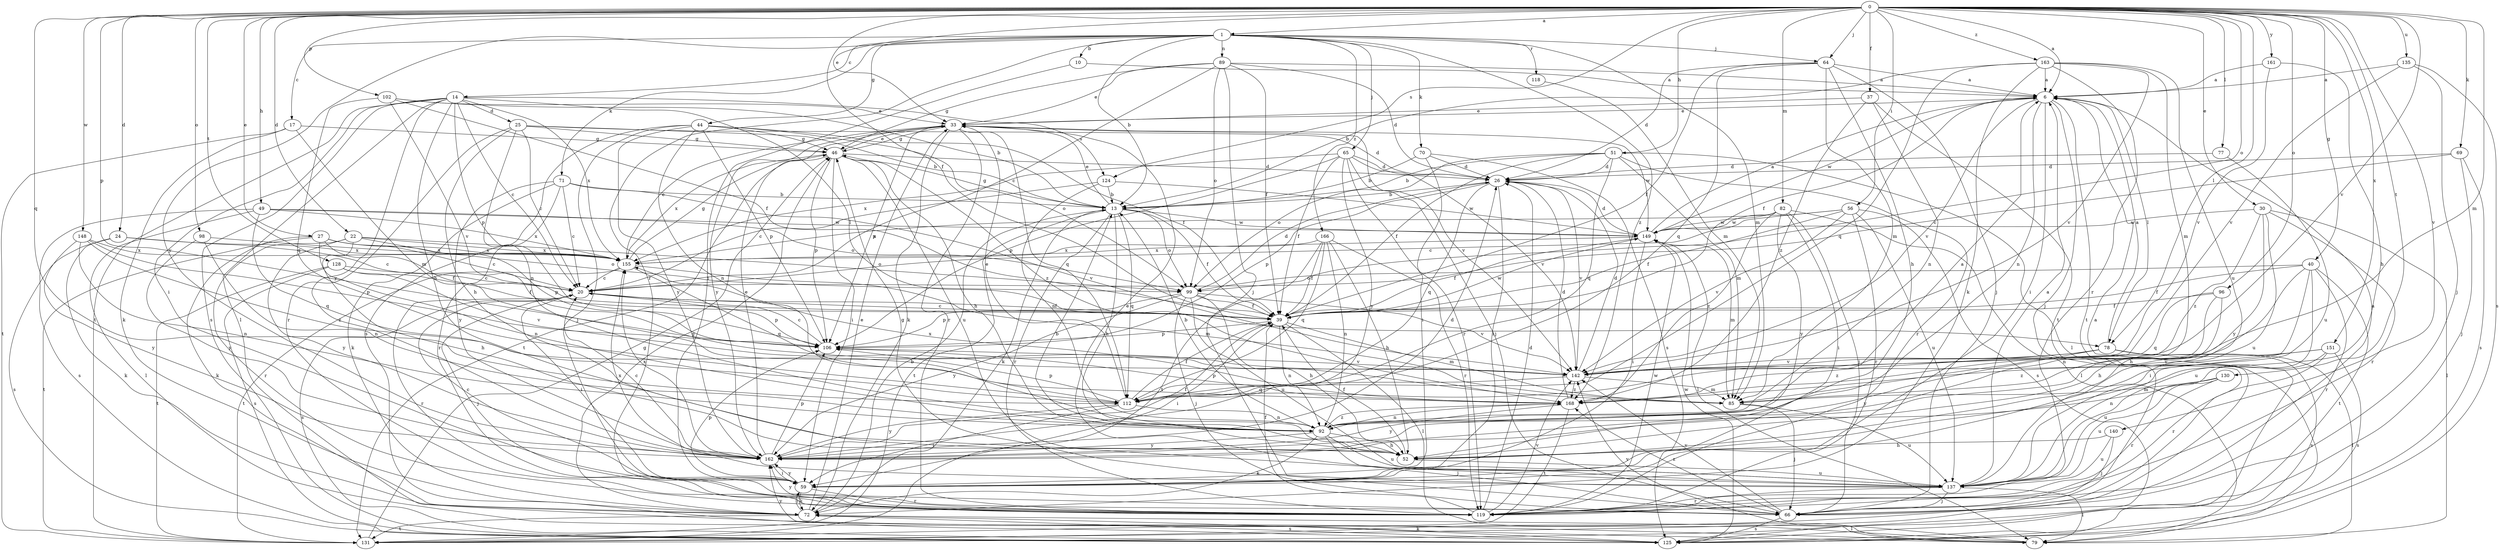 strict digraph  {
0;
1;
6;
10;
13;
14;
17;
20;
22;
24;
25;
26;
27;
30;
33;
37;
39;
40;
44;
46;
49;
51;
52;
56;
59;
64;
65;
66;
69;
70;
71;
72;
77;
78;
79;
82;
85;
89;
92;
96;
98;
99;
102;
106;
112;
118;
119;
124;
125;
128;
130;
131;
135;
137;
140;
142;
148;
149;
151;
155;
161;
162;
163;
166;
168;
0 -> 1  [label=a];
0 -> 6  [label=a];
0 -> 22  [label=d];
0 -> 24  [label=d];
0 -> 27  [label=e];
0 -> 30  [label=e];
0 -> 33  [label=e];
0 -> 37  [label=f];
0 -> 39  [label=f];
0 -> 40  [label=g];
0 -> 49  [label=h];
0 -> 51  [label=h];
0 -> 56  [label=i];
0 -> 64  [label=j];
0 -> 69  [label=k];
0 -> 77  [label=l];
0 -> 78  [label=l];
0 -> 82  [label=m];
0 -> 85  [label=m];
0 -> 96  [label=o];
0 -> 98  [label=o];
0 -> 99  [label=o];
0 -> 102  [label=p];
0 -> 106  [label=p];
0 -> 112  [label=q];
0 -> 124  [label=s];
0 -> 128  [label=t];
0 -> 130  [label=t];
0 -> 135  [label=u];
0 -> 140  [label=v];
0 -> 142  [label=v];
0 -> 148  [label=w];
0 -> 151  [label=x];
0 -> 161  [label=y];
0 -> 163  [label=z];
1 -> 10  [label=b];
1 -> 13  [label=b];
1 -> 14  [label=c];
1 -> 17  [label=c];
1 -> 44  [label=g];
1 -> 64  [label=j];
1 -> 65  [label=j];
1 -> 70  [label=k];
1 -> 71  [label=k];
1 -> 85  [label=m];
1 -> 89  [label=n];
1 -> 118  [label=r];
1 -> 119  [label=r];
1 -> 162  [label=y];
1 -> 166  [label=z];
1 -> 168  [label=z];
6 -> 33  [label=e];
6 -> 39  [label=f];
6 -> 59  [label=i];
6 -> 66  [label=j];
6 -> 78  [label=l];
6 -> 92  [label=n];
6 -> 131  [label=t];
6 -> 142  [label=v];
6 -> 149  [label=w];
10 -> 6  [label=a];
10 -> 59  [label=i];
13 -> 33  [label=e];
13 -> 39  [label=f];
13 -> 46  [label=g];
13 -> 52  [label=h];
13 -> 72  [label=k];
13 -> 99  [label=o];
13 -> 112  [label=q];
13 -> 119  [label=r];
13 -> 131  [label=t];
13 -> 149  [label=w];
14 -> 20  [label=c];
14 -> 25  [label=d];
14 -> 52  [label=h];
14 -> 59  [label=i];
14 -> 78  [label=l];
14 -> 79  [label=l];
14 -> 106  [label=p];
14 -> 124  [label=s];
14 -> 125  [label=s];
14 -> 131  [label=t];
14 -> 155  [label=x];
14 -> 162  [label=y];
17 -> 46  [label=g];
17 -> 72  [label=k];
17 -> 85  [label=m];
17 -> 131  [label=t];
20 -> 39  [label=f];
20 -> 59  [label=i];
20 -> 66  [label=j];
20 -> 106  [label=p];
20 -> 119  [label=r];
20 -> 125  [label=s];
22 -> 52  [label=h];
22 -> 99  [label=o];
22 -> 106  [label=p];
22 -> 119  [label=r];
22 -> 155  [label=x];
22 -> 162  [label=y];
24 -> 20  [label=c];
24 -> 72  [label=k];
24 -> 125  [label=s];
24 -> 155  [label=x];
25 -> 13  [label=b];
25 -> 20  [label=c];
25 -> 26  [label=d];
25 -> 46  [label=g];
25 -> 52  [label=h];
25 -> 92  [label=n];
25 -> 119  [label=r];
26 -> 13  [label=b];
26 -> 59  [label=i];
26 -> 106  [label=p];
26 -> 112  [label=q];
26 -> 142  [label=v];
27 -> 20  [label=c];
27 -> 39  [label=f];
27 -> 72  [label=k];
27 -> 92  [label=n];
27 -> 99  [label=o];
27 -> 131  [label=t];
27 -> 155  [label=x];
30 -> 79  [label=l];
30 -> 119  [label=r];
30 -> 137  [label=u];
30 -> 149  [label=w];
30 -> 162  [label=y];
30 -> 168  [label=z];
33 -> 46  [label=g];
33 -> 72  [label=k];
33 -> 106  [label=p];
33 -> 112  [label=q];
33 -> 119  [label=r];
33 -> 142  [label=v];
33 -> 149  [label=w];
33 -> 162  [label=y];
37 -> 33  [label=e];
37 -> 92  [label=n];
37 -> 131  [label=t];
37 -> 168  [label=z];
39 -> 20  [label=c];
39 -> 59  [label=i];
39 -> 79  [label=l];
39 -> 85  [label=m];
39 -> 92  [label=n];
39 -> 106  [label=p];
39 -> 149  [label=w];
40 -> 39  [label=f];
40 -> 52  [label=h];
40 -> 59  [label=i];
40 -> 99  [label=o];
40 -> 119  [label=r];
40 -> 131  [label=t];
40 -> 137  [label=u];
44 -> 39  [label=f];
44 -> 46  [label=g];
44 -> 66  [label=j];
44 -> 92  [label=n];
44 -> 99  [label=o];
44 -> 106  [label=p];
44 -> 125  [label=s];
44 -> 162  [label=y];
46 -> 26  [label=d];
46 -> 33  [label=e];
46 -> 52  [label=h];
46 -> 59  [label=i];
46 -> 106  [label=p];
46 -> 131  [label=t];
46 -> 137  [label=u];
46 -> 155  [label=x];
46 -> 168  [label=z];
49 -> 79  [label=l];
49 -> 99  [label=o];
49 -> 112  [label=q];
49 -> 125  [label=s];
49 -> 149  [label=w];
49 -> 155  [label=x];
51 -> 13  [label=b];
51 -> 26  [label=d];
51 -> 39  [label=f];
51 -> 79  [label=l];
51 -> 85  [label=m];
51 -> 99  [label=o];
51 -> 112  [label=q];
51 -> 119  [label=r];
52 -> 13  [label=b];
52 -> 39  [label=f];
52 -> 137  [label=u];
56 -> 20  [label=c];
56 -> 39  [label=f];
56 -> 119  [label=r];
56 -> 125  [label=s];
56 -> 137  [label=u];
56 -> 142  [label=v];
56 -> 149  [label=w];
59 -> 20  [label=c];
59 -> 72  [label=k];
59 -> 106  [label=p];
59 -> 119  [label=r];
59 -> 162  [label=y];
64 -> 6  [label=a];
64 -> 26  [label=d];
64 -> 39  [label=f];
64 -> 52  [label=h];
64 -> 66  [label=j];
64 -> 85  [label=m];
64 -> 112  [label=q];
65 -> 26  [label=d];
65 -> 39  [label=f];
65 -> 66  [label=j];
65 -> 106  [label=p];
65 -> 119  [label=r];
65 -> 142  [label=v];
65 -> 155  [label=x];
65 -> 162  [label=y];
66 -> 6  [label=a];
66 -> 125  [label=s];
66 -> 142  [label=v];
66 -> 168  [label=z];
69 -> 20  [label=c];
69 -> 26  [label=d];
69 -> 66  [label=j];
69 -> 125  [label=s];
70 -> 13  [label=b];
70 -> 26  [label=d];
70 -> 59  [label=i];
70 -> 125  [label=s];
71 -> 13  [label=b];
71 -> 20  [label=c];
71 -> 72  [label=k];
71 -> 119  [label=r];
71 -> 142  [label=v];
71 -> 162  [label=y];
72 -> 13  [label=b];
72 -> 33  [label=e];
72 -> 46  [label=g];
72 -> 59  [label=i];
72 -> 79  [label=l];
72 -> 125  [label=s];
72 -> 131  [label=t];
77 -> 26  [label=d];
77 -> 137  [label=u];
78 -> 6  [label=a];
78 -> 79  [label=l];
78 -> 125  [label=s];
78 -> 142  [label=v];
78 -> 162  [label=y];
78 -> 168  [label=z];
79 -> 142  [label=v];
79 -> 162  [label=y];
82 -> 59  [label=i];
82 -> 66  [label=j];
82 -> 79  [label=l];
82 -> 149  [label=w];
82 -> 155  [label=x];
82 -> 162  [label=y];
82 -> 168  [label=z];
85 -> 66  [label=j];
85 -> 137  [label=u];
89 -> 6  [label=a];
89 -> 20  [label=c];
89 -> 26  [label=d];
89 -> 33  [label=e];
89 -> 39  [label=f];
89 -> 46  [label=g];
89 -> 66  [label=j];
89 -> 99  [label=o];
92 -> 6  [label=a];
92 -> 13  [label=b];
92 -> 52  [label=h];
92 -> 66  [label=j];
92 -> 72  [label=k];
92 -> 137  [label=u];
92 -> 162  [label=y];
92 -> 168  [label=z];
96 -> 39  [label=f];
96 -> 52  [label=h];
96 -> 92  [label=n];
96 -> 112  [label=q];
98 -> 92  [label=n];
98 -> 155  [label=x];
98 -> 162  [label=y];
99 -> 26  [label=d];
99 -> 39  [label=f];
99 -> 52  [label=h];
99 -> 66  [label=j];
99 -> 106  [label=p];
99 -> 137  [label=u];
99 -> 142  [label=v];
99 -> 162  [label=y];
102 -> 13  [label=b];
102 -> 33  [label=e];
102 -> 39  [label=f];
102 -> 112  [label=q];
102 -> 142  [label=v];
106 -> 20  [label=c];
106 -> 142  [label=v];
112 -> 33  [label=e];
112 -> 39  [label=f];
112 -> 59  [label=i];
112 -> 92  [label=n];
112 -> 106  [label=p];
112 -> 162  [label=y];
118 -> 85  [label=m];
119 -> 26  [label=d];
119 -> 39  [label=f];
119 -> 142  [label=v];
119 -> 149  [label=w];
119 -> 162  [label=y];
124 -> 13  [label=b];
124 -> 20  [label=c];
124 -> 92  [label=n];
124 -> 149  [label=w];
125 -> 6  [label=a];
125 -> 72  [label=k];
125 -> 149  [label=w];
128 -> 20  [label=c];
128 -> 39  [label=f];
128 -> 125  [label=s];
128 -> 131  [label=t];
128 -> 142  [label=v];
130 -> 85  [label=m];
130 -> 92  [label=n];
130 -> 119  [label=r];
130 -> 137  [label=u];
131 -> 46  [label=g];
135 -> 6  [label=a];
135 -> 66  [label=j];
135 -> 125  [label=s];
135 -> 142  [label=v];
137 -> 6  [label=a];
137 -> 33  [label=e];
137 -> 46  [label=g];
137 -> 66  [label=j];
137 -> 79  [label=l];
137 -> 119  [label=r];
137 -> 155  [label=x];
140 -> 52  [label=h];
140 -> 66  [label=j];
140 -> 137  [label=u];
142 -> 26  [label=d];
142 -> 85  [label=m];
142 -> 112  [label=q];
142 -> 168  [label=z];
148 -> 92  [label=n];
148 -> 106  [label=p];
148 -> 155  [label=x];
148 -> 162  [label=y];
148 -> 168  [label=z];
149 -> 6  [label=a];
149 -> 26  [label=d];
149 -> 39  [label=f];
149 -> 59  [label=i];
149 -> 79  [label=l];
149 -> 85  [label=m];
149 -> 155  [label=x];
151 -> 119  [label=r];
151 -> 125  [label=s];
151 -> 137  [label=u];
151 -> 142  [label=v];
151 -> 168  [label=z];
155 -> 20  [label=c];
155 -> 33  [label=e];
155 -> 46  [label=g];
155 -> 85  [label=m];
155 -> 112  [label=q];
155 -> 131  [label=t];
161 -> 6  [label=a];
161 -> 52  [label=h];
161 -> 142  [label=v];
162 -> 20  [label=c];
162 -> 26  [label=d];
162 -> 33  [label=e];
162 -> 39  [label=f];
162 -> 59  [label=i];
162 -> 106  [label=p];
162 -> 155  [label=x];
163 -> 6  [label=a];
163 -> 13  [label=b];
163 -> 72  [label=k];
163 -> 85  [label=m];
163 -> 112  [label=q];
163 -> 119  [label=r];
163 -> 137  [label=u];
163 -> 142  [label=v];
166 -> 39  [label=f];
166 -> 52  [label=h];
166 -> 92  [label=n];
166 -> 112  [label=q];
166 -> 119  [label=r];
166 -> 131  [label=t];
166 -> 155  [label=x];
168 -> 26  [label=d];
168 -> 92  [label=n];
168 -> 106  [label=p];
168 -> 131  [label=t];
168 -> 155  [label=x];
168 -> 162  [label=y];
}
